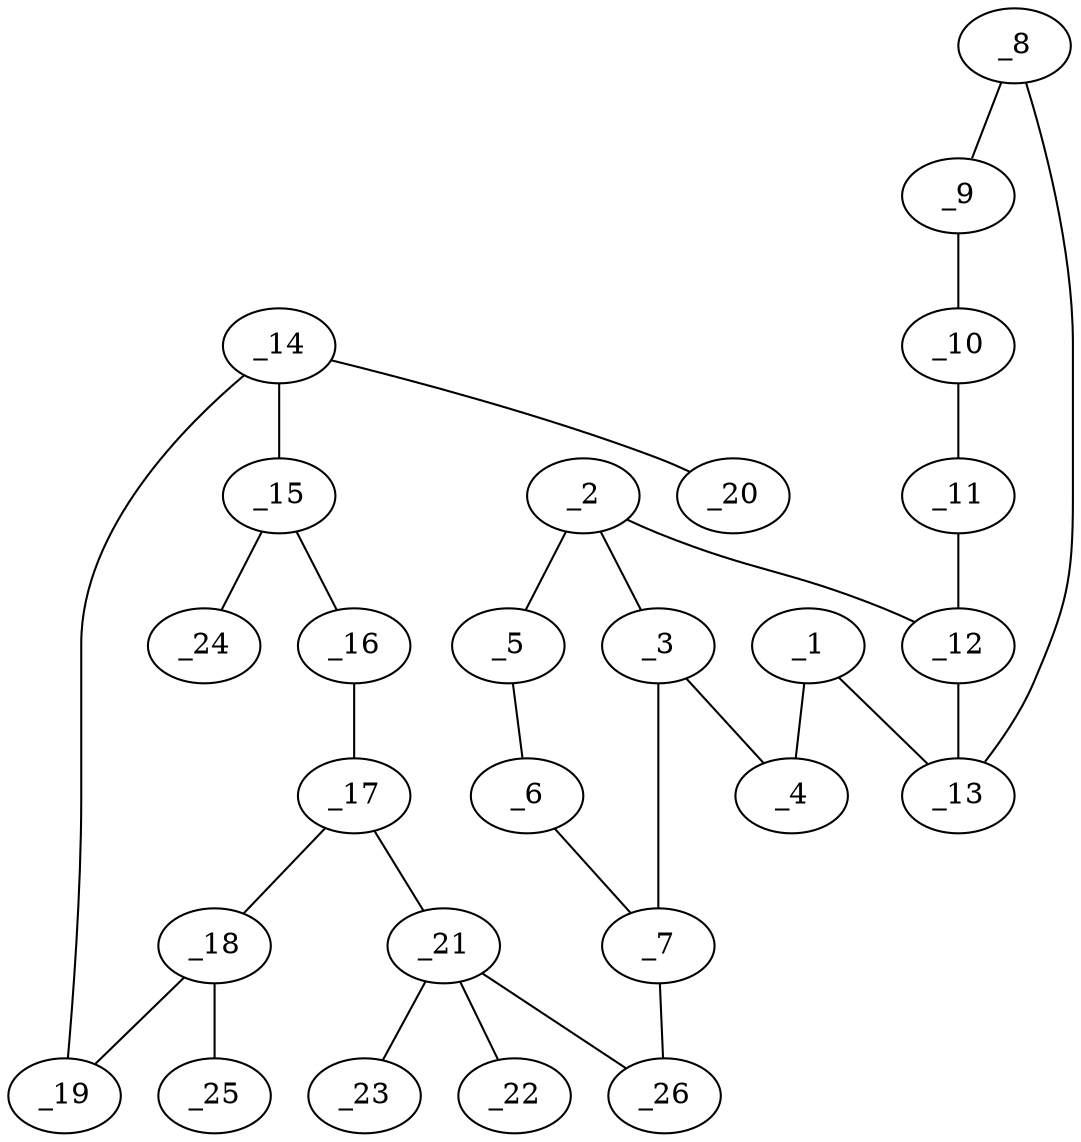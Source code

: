 graph molid673997 {
	_1	 [charge=0,
		chem=1,
		symbol="C  ",
		x="9.8829",
		y="0.393"];
	_4	 [charge=0,
		chem=4,
		symbol="N  ",
		x="9.0168",
		y="-0.107"];
	_1 -- _4	 [valence=2];
	_13	 [charge=0,
		chem=1,
		symbol="C  ",
		x="9.8828",
		y="1.393"];
	_1 -- _13	 [valence=1];
	_2	 [charge=0,
		chem=1,
		symbol="C  ",
		x="8.1508",
		y="1.393"];
	_3	 [charge=0,
		chem=4,
		symbol="N  ",
		x="8.1508",
		y="0.393"];
	_2 -- _3	 [valence=1];
	_5	 [charge=0,
		chem=4,
		symbol="N  ",
		x="7.1997",
		y="1.702"];
	_2 -- _5	 [valence=2];
	_12	 [charge=0,
		chem=1,
		symbol="C  ",
		x="9.0168",
		y="1.893"];
	_2 -- _12	 [valence=1];
	_3 -- _4	 [valence=1];
	_7	 [charge=0,
		chem=1,
		symbol="C  ",
		x="7.1997",
		y="0.0839"];
	_3 -- _7	 [valence=1];
	_6	 [charge=0,
		chem=4,
		symbol="N  ",
		x="6.612",
		y="0.893"];
	_5 -- _6	 [valence=1];
	_6 -- _7	 [valence=2];
	_26	 [charge=0,
		chem=4,
		symbol="N  ",
		x="6.8907",
		y="-0.8671"];
	_7 -- _26	 [valence=1];
	_8	 [charge=0,
		chem=1,
		symbol="C  ",
		x="10.7489",
		y="1.893"];
	_9	 [charge=0,
		chem=1,
		symbol="C  ",
		x="10.7489",
		y="2.893"];
	_8 -- _9	 [valence=2];
	_8 -- _13	 [valence=1];
	_10	 [charge=0,
		chem=1,
		symbol="C  ",
		x="9.8828",
		y="3.393"];
	_9 -- _10	 [valence=1];
	_11	 [charge=0,
		chem=1,
		symbol="C  ",
		x="9.0168",
		y="2.893"];
	_10 -- _11	 [valence=2];
	_11 -- _12	 [valence=1];
	_12 -- _13	 [valence=2];
	_14	 [charge=0,
		chem=1,
		symbol="C  ",
		x="2.9781",
		y="-1.6988"];
	_15	 [charge=0,
		chem=1,
		symbol="C  ",
		x="3.6473",
		y="-2.4419"];
	_14 -- _15	 [valence=2];
	_19	 [charge=0,
		chem=1,
		symbol="C  ",
		x="3.2872",
		y="-0.7477"];
	_14 -- _19	 [valence=1];
	_20	 [charge=0,
		chem=7,
		symbol="Cl ",
		x=2,
		y="-1.9067"];
	_14 -- _20	 [valence=1];
	_16	 [charge=0,
		chem=1,
		symbol="C  ",
		x="4.6254",
		y="-2.234"];
	_15 -- _16	 [valence=1];
	_24	 [charge=0,
		chem=1,
		symbol="C  ",
		x="3.3383",
		y="-3.393"];
	_15 -- _24	 [valence=1];
	_17	 [charge=0,
		chem=1,
		symbol="C  ",
		x="4.9344",
		y="-1.2829"];
	_16 -- _17	 [valence=2];
	_18	 [charge=0,
		chem=1,
		symbol="C  ",
		x="4.2653",
		y="-0.5398"];
	_17 -- _18	 [valence=1];
	_21	 [charge=0,
		chem=5,
		symbol="S  ",
		x="5.9126",
		y="-1.075"];
	_17 -- _21	 [valence=1];
	_18 -- _19	 [valence=2];
	_25	 [charge=0,
		chem=5,
		symbol="S  ",
		x="4.5743",
		y="0.4113"];
	_18 -- _25	 [valence=1];
	_22	 [charge=0,
		chem=2,
		symbol="O  ",
		x="5.7047",
		y="-0.0969"];
	_21 -- _22	 [valence=2];
	_23	 [charge=0,
		chem=2,
		symbol="O  ",
		x="6.1205",
		y="-2.0532"];
	_21 -- _23	 [valence=2];
	_21 -- _26	 [valence=1];
}
